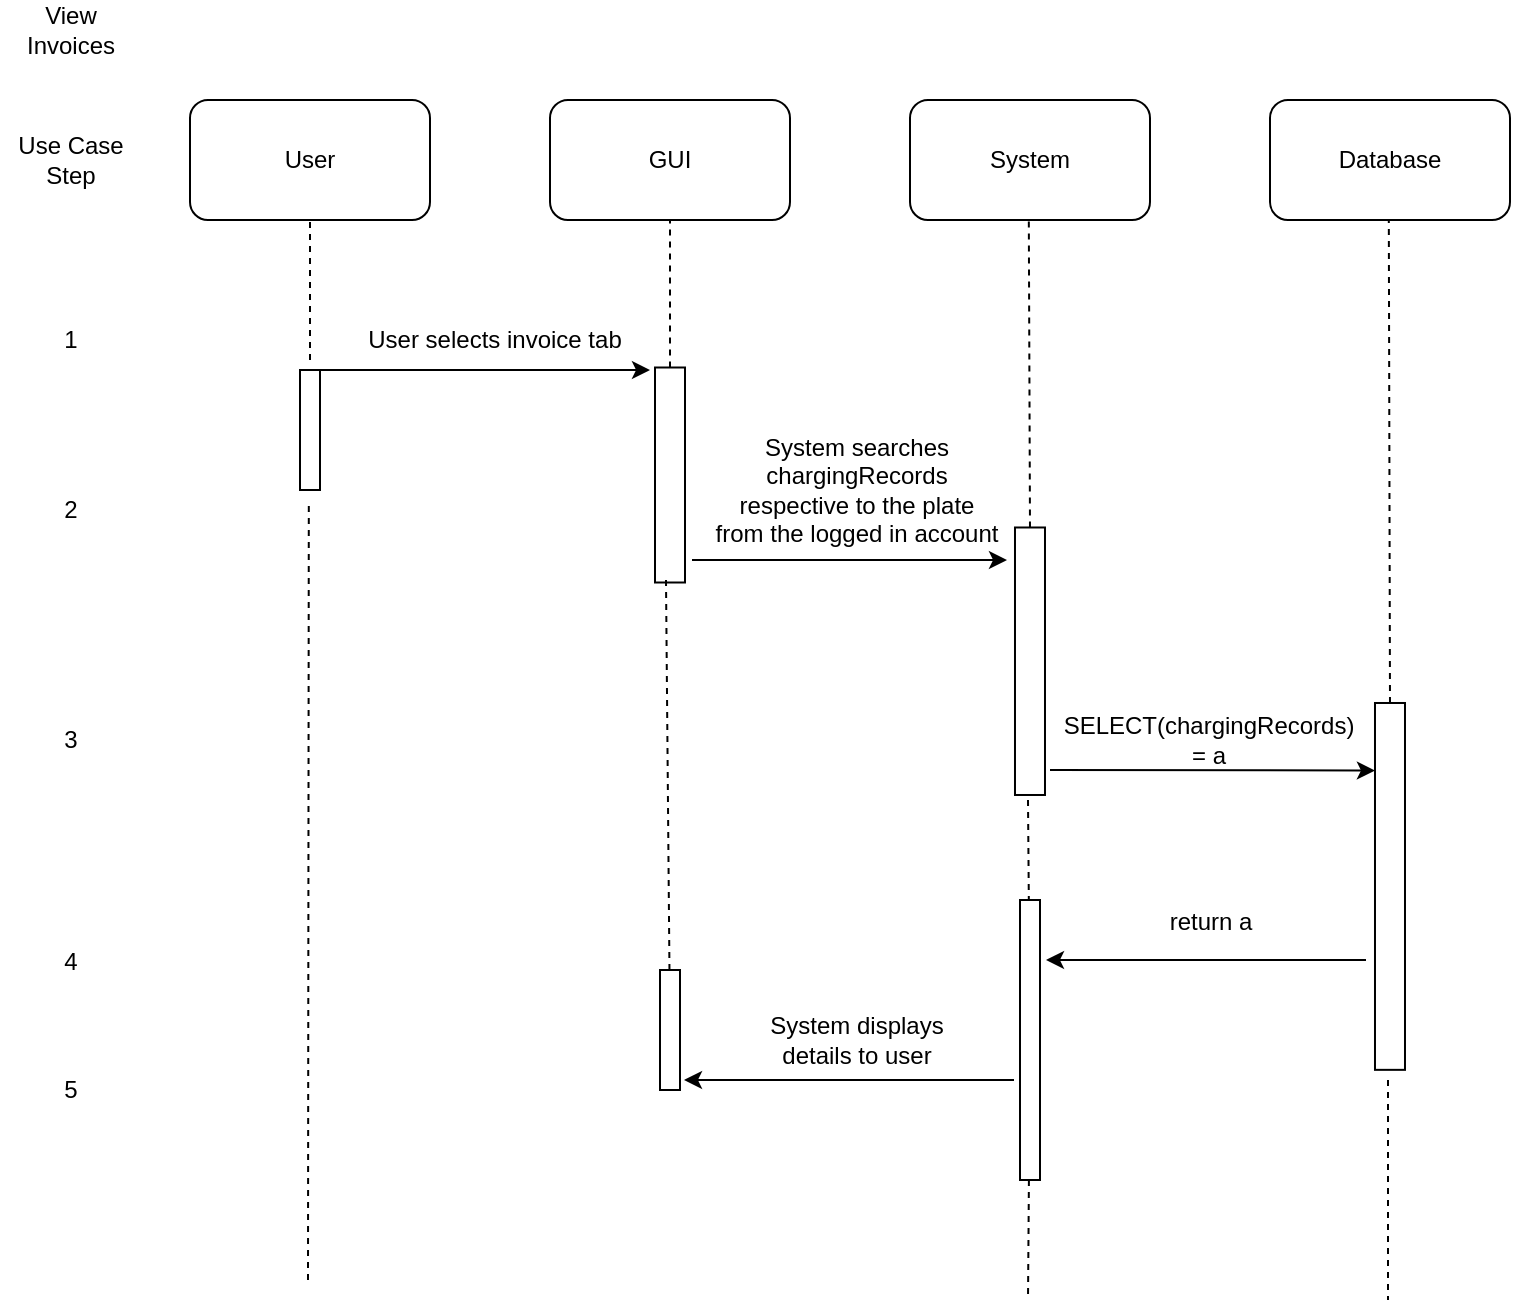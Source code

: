 <mxfile version="13.7.9" type="device"><diagram id="kgpKYQtTHZ0yAKxKKP6v" name="Page-1"><mxGraphModel dx="1264" dy="592" grid="1" gridSize="10" guides="1" tooltips="1" connect="1" arrows="1" fold="1" page="1" pageScale="1" pageWidth="850" pageHeight="1100" math="0" shadow="0"><root><mxCell id="0"/><mxCell id="1" parent="0"/><mxCell id="0U-U5oZWUJ3AR50d1f2t-3" value="User" style="rounded=1;whiteSpace=wrap;html=1;" parent="1" vertex="1"><mxGeometry x="120" y="80" width="120" height="60" as="geometry"/></mxCell><mxCell id="0U-U5oZWUJ3AR50d1f2t-4" value="GUI" style="rounded=1;whiteSpace=wrap;html=1;" parent="1" vertex="1"><mxGeometry x="300" y="80" width="120" height="60" as="geometry"/></mxCell><mxCell id="0U-U5oZWUJ3AR50d1f2t-5" value="System" style="rounded=1;whiteSpace=wrap;html=1;" parent="1" vertex="1"><mxGeometry x="480" y="80" width="120" height="60" as="geometry"/></mxCell><mxCell id="0U-U5oZWUJ3AR50d1f2t-6" value="Database" style="rounded=1;whiteSpace=wrap;html=1;" parent="1" vertex="1"><mxGeometry x="660" y="80" width="120" height="60" as="geometry"/></mxCell><mxCell id="0U-U5oZWUJ3AR50d1f2t-7" value="" style="rounded=0;whiteSpace=wrap;html=1;rotation=-90;" parent="1" vertex="1"><mxGeometry x="150" y="240" width="60" height="10" as="geometry"/></mxCell><mxCell id="0U-U5oZWUJ3AR50d1f2t-10" value="" style="rounded=0;whiteSpace=wrap;html=1;rotation=-90;" parent="1" vertex="1"><mxGeometry x="306.25" y="260" width="107.5" height="15" as="geometry"/></mxCell><mxCell id="0U-U5oZWUJ3AR50d1f2t-12" value="" style="endArrow=none;dashed=1;html=1;entryX=0.5;entryY=1;entryDx=0;entryDy=0;" parent="1" target="0U-U5oZWUJ3AR50d1f2t-3" edge="1"><mxGeometry width="50" height="50" relative="1" as="geometry"><mxPoint x="180" y="210" as="sourcePoint"/><mxPoint x="470" y="380" as="targetPoint"/></mxGeometry></mxCell><mxCell id="0U-U5oZWUJ3AR50d1f2t-13" value="" style="endArrow=none;dashed=1;html=1;entryX=0.5;entryY=1;entryDx=0;entryDy=0;" parent="1" edge="1"><mxGeometry width="50" height="50" relative="1" as="geometry"><mxPoint x="179" y="670" as="sourcePoint"/><mxPoint x="179.41" y="280" as="targetPoint"/></mxGeometry></mxCell><mxCell id="0U-U5oZWUJ3AR50d1f2t-15" value="" style="endArrow=classic;html=1;exitX=1;exitY=0.75;exitDx=0;exitDy=0;" parent="1" source="0U-U5oZWUJ3AR50d1f2t-7" edge="1"><mxGeometry width="50" height="50" relative="1" as="geometry"><mxPoint x="220" y="240" as="sourcePoint"/><mxPoint x="350" y="215" as="targetPoint"/></mxGeometry></mxCell><mxCell id="0U-U5oZWUJ3AR50d1f2t-16" value="User selects invoice&amp;nbsp;tab" style="text;html=1;align=center;verticalAlign=middle;resizable=0;points=[];autosize=1;" parent="1" vertex="1"><mxGeometry x="202" y="190" width="140" height="20" as="geometry"/></mxCell><mxCell id="0U-U5oZWUJ3AR50d1f2t-17" value="" style="rounded=0;whiteSpace=wrap;html=1;rotation=-90;" parent="1" vertex="1"><mxGeometry x="473.12" y="353.12" width="133.75" height="15" as="geometry"/></mxCell><mxCell id="0U-U5oZWUJ3AR50d1f2t-18" value="" style="endArrow=classic;html=1;" parent="1" edge="1"><mxGeometry width="50" height="50" relative="1" as="geometry"><mxPoint x="371" y="310" as="sourcePoint"/><mxPoint x="528.5" y="310" as="targetPoint"/></mxGeometry></mxCell><mxCell id="0U-U5oZWUJ3AR50d1f2t-19" value="" style="endArrow=none;dashed=1;html=1;exitX=1;exitY=0.5;exitDx=0;exitDy=0;" parent="1" source="0U-U5oZWUJ3AR50d1f2t-10" edge="1"><mxGeometry width="50" height="50" relative="1" as="geometry"><mxPoint x="340" y="190" as="sourcePoint"/><mxPoint x="360" y="140" as="targetPoint"/></mxGeometry></mxCell><mxCell id="0U-U5oZWUJ3AR50d1f2t-20" value="" style="endArrow=none;dashed=1;html=1;" parent="1" source="0U-U5oZWUJ3AR50d1f2t-38" edge="1"><mxGeometry width="50" height="50" relative="1" as="geometry"><mxPoint x="358" y="680" as="sourcePoint"/><mxPoint x="358" y="320" as="targetPoint"/></mxGeometry></mxCell><mxCell id="0U-U5oZWUJ3AR50d1f2t-22" value="" style="endArrow=none;dashed=1;html=1;entryX=0.5;entryY=1;entryDx=0;entryDy=0;exitX=1;exitY=0.5;exitDx=0;exitDy=0;" parent="1" source="0U-U5oZWUJ3AR50d1f2t-17" edge="1"><mxGeometry width="50" height="50" relative="1" as="geometry"><mxPoint x="539" y="290" as="sourcePoint"/><mxPoint x="539.41" y="140" as="targetPoint"/></mxGeometry></mxCell><mxCell id="0U-U5oZWUJ3AR50d1f2t-23" value="" style="rounded=0;whiteSpace=wrap;html=1;rotation=-90;" parent="1" vertex="1"><mxGeometry x="628.28" y="465.71" width="183.43" height="15" as="geometry"/></mxCell><mxCell id="0U-U5oZWUJ3AR50d1f2t-24" value="" style="endArrow=none;dashed=1;html=1;entryX=0.5;entryY=1;entryDx=0;entryDy=0;exitX=1;exitY=0.5;exitDx=0;exitDy=0;" parent="1" source="0U-U5oZWUJ3AR50d1f2t-23" edge="1"><mxGeometry width="50" height="50" relative="1" as="geometry"><mxPoint x="720.0" y="293.75" as="sourcePoint"/><mxPoint x="719.41" y="140" as="targetPoint"/></mxGeometry></mxCell><mxCell id="0U-U5oZWUJ3AR50d1f2t-25" value="" style="endArrow=none;dashed=1;html=1;" parent="1" source="0U-U5oZWUJ3AR50d1f2t-32" edge="1"><mxGeometry width="50" height="50" relative="1" as="geometry"><mxPoint x="539" y="430" as="sourcePoint"/><mxPoint x="539" y="680" as="targetPoint"/></mxGeometry></mxCell><mxCell id="0U-U5oZWUJ3AR50d1f2t-26" value="" style="endArrow=none;dashed=1;html=1;" parent="1" edge="1"><mxGeometry width="50" height="50" relative="1" as="geometry"><mxPoint x="719" y="570" as="sourcePoint"/><mxPoint x="719" y="680" as="targetPoint"/></mxGeometry></mxCell><mxCell id="0U-U5oZWUJ3AR50d1f2t-29" value="System displays&lt;br&gt;details to user" style="text;html=1;align=center;verticalAlign=middle;resizable=0;points=[];autosize=1;" parent="1" vertex="1"><mxGeometry x="403" y="535" width="100" height="30" as="geometry"/></mxCell><mxCell id="0U-U5oZWUJ3AR50d1f2t-30" value="" style="endArrow=classic;html=1;entryX=0.816;entryY=-0.002;entryDx=0;entryDy=0;entryPerimeter=0;" parent="1" target="0U-U5oZWUJ3AR50d1f2t-23" edge="1"><mxGeometry width="50" height="50" relative="1" as="geometry"><mxPoint x="550" y="415" as="sourcePoint"/><mxPoint x="460" y="360" as="targetPoint"/></mxGeometry></mxCell><mxCell id="0U-U5oZWUJ3AR50d1f2t-31" value="SELECT(chargingRecords)&lt;br&gt;= a" style="text;html=1;align=center;verticalAlign=middle;resizable=0;points=[];autosize=1;" parent="1" vertex="1"><mxGeometry x="549" y="385" width="160" height="30" as="geometry"/></mxCell><mxCell id="0U-U5oZWUJ3AR50d1f2t-32" value="" style="rounded=0;whiteSpace=wrap;html=1;rotation=-90;" parent="1" vertex="1"><mxGeometry x="470" y="545" width="140" height="10" as="geometry"/></mxCell><mxCell id="0U-U5oZWUJ3AR50d1f2t-36" value="" style="endArrow=none;dashed=1;html=1;" parent="1" target="0U-U5oZWUJ3AR50d1f2t-32" edge="1"><mxGeometry width="50" height="50" relative="1" as="geometry"><mxPoint x="539" y="430" as="sourcePoint"/><mxPoint x="539" y="680" as="targetPoint"/></mxGeometry></mxCell><mxCell id="0U-U5oZWUJ3AR50d1f2t-37" value="" style="endArrow=classic;html=1;" parent="1" edge="1"><mxGeometry width="50" height="50" relative="1" as="geometry"><mxPoint x="708" y="510" as="sourcePoint"/><mxPoint x="548" y="510" as="targetPoint"/><Array as="points"><mxPoint x="628" y="510"/></Array></mxGeometry></mxCell><mxCell id="0U-U5oZWUJ3AR50d1f2t-38" value="" style="rounded=0;whiteSpace=wrap;html=1;rotation=-90;" parent="1" vertex="1"><mxGeometry x="330" y="540" width="60" height="10" as="geometry"/></mxCell><mxCell id="0U-U5oZWUJ3AR50d1f2t-40" value="" style="endArrow=classic;html=1;" parent="1" edge="1"><mxGeometry width="50" height="50" relative="1" as="geometry"><mxPoint x="532" y="570" as="sourcePoint"/><mxPoint x="367.0" y="570" as="targetPoint"/></mxGeometry></mxCell><mxCell id="0U-U5oZWUJ3AR50d1f2t-43" value="return a" style="text;html=1;align=center;verticalAlign=middle;resizable=0;points=[];autosize=1;" parent="1" vertex="1"><mxGeometry x="600" y="480.71" width="60" height="20" as="geometry"/></mxCell><mxCell id="0U-U5oZWUJ3AR50d1f2t-44" value="Use Case&lt;br&gt;Step" style="text;html=1;align=center;verticalAlign=middle;resizable=0;points=[];autosize=1;" parent="1" vertex="1"><mxGeometry x="25" y="95" width="70" height="30" as="geometry"/></mxCell><mxCell id="0U-U5oZWUJ3AR50d1f2t-45" value="1" style="text;html=1;align=center;verticalAlign=middle;resizable=0;points=[];autosize=1;" parent="1" vertex="1"><mxGeometry x="50" y="190" width="20" height="20" as="geometry"/></mxCell><mxCell id="0U-U5oZWUJ3AR50d1f2t-46" value="2" style="text;html=1;align=center;verticalAlign=middle;resizable=0;points=[];autosize=1;" parent="1" vertex="1"><mxGeometry x="50" y="275" width="20" height="20" as="geometry"/></mxCell><mxCell id="0U-U5oZWUJ3AR50d1f2t-47" value="3" style="text;html=1;align=center;verticalAlign=middle;resizable=0;points=[];autosize=1;" parent="1" vertex="1"><mxGeometry x="50" y="390" width="20" height="20" as="geometry"/></mxCell><mxCell id="0U-U5oZWUJ3AR50d1f2t-48" value="4" style="text;html=1;align=center;verticalAlign=middle;resizable=0;points=[];autosize=1;" parent="1" vertex="1"><mxGeometry x="50" y="500.71" width="20" height="20" as="geometry"/></mxCell><mxCell id="0U-U5oZWUJ3AR50d1f2t-49" value="5" style="text;html=1;align=center;verticalAlign=middle;resizable=0;points=[];autosize=1;" parent="1" vertex="1"><mxGeometry x="50" y="565" width="20" height="20" as="geometry"/></mxCell><mxCell id="0U-U5oZWUJ3AR50d1f2t-51" value="View&lt;br&gt;Invoices" style="text;html=1;align=center;verticalAlign=middle;resizable=0;points=[];autosize=1;" parent="1" vertex="1"><mxGeometry x="30" y="30" width="60" height="30" as="geometry"/></mxCell><mxCell id="0U-U5oZWUJ3AR50d1f2t-52" value="System searches&lt;br&gt;chargingRecords&lt;br&gt;respective to the plate&lt;br&gt;from the logged in account" style="text;html=1;align=center;verticalAlign=middle;resizable=0;points=[];autosize=1;" parent="1" vertex="1"><mxGeometry x="373" y="245" width="160" height="60" as="geometry"/></mxCell></root></mxGraphModel></diagram></mxfile>